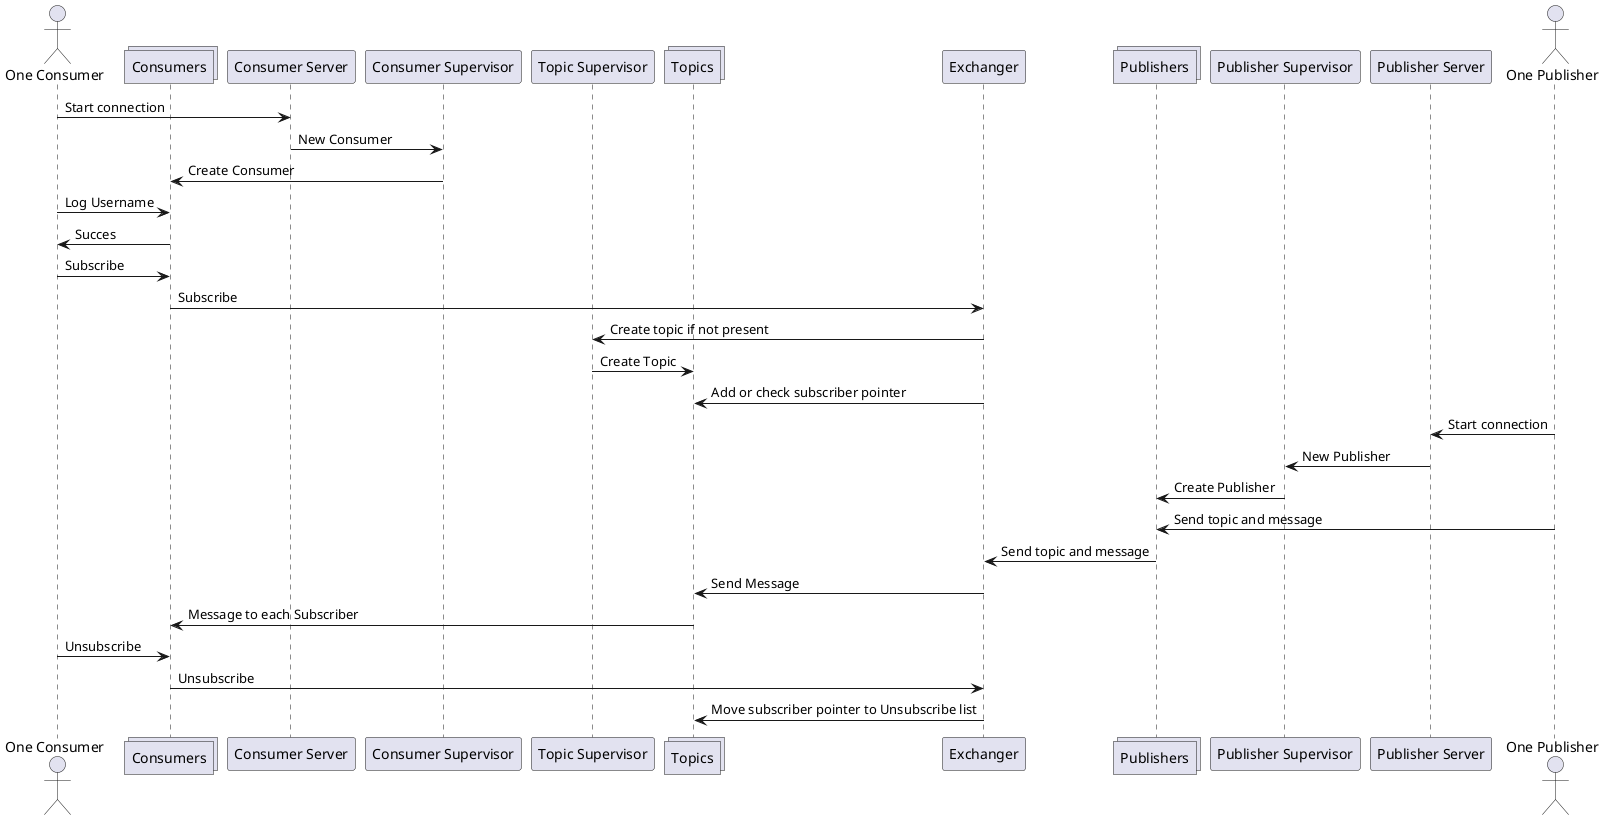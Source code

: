 @startuml
actor  "One Consumer" as OC
collections "Consumers" as C
participant "Consumer Server" as CSer
participant "Consumer Supervisor" as CS

participant "Publisher Supervisor" as PS



participant "Topic Supervisor" as TS
collections "Topics" as T
collections "Publishers" as P
participant "Exchanger" as E

collections "Publishers" as P
participant "Publisher Supervisor" as PS
participant "Publisher Server" as PSer
actor  "One Publisher" as OP

OC -> CSer: Start connection
CSer -> CS: New Consumer
CS -> C: Create Consumer


OC -> C: Log Username
C -> OC: Succes
OC -> C: Subscribe
C -> E: Subscribe
E -> TS: Create topic if not present
TS -> T: Create Topic
E -> T: Add or check subscriber pointer


OP -> PSer: Start connection
PSer -> PS: New Publisher
PS -> P: Create Publisher
OP -> P: Send topic and message
P -> E:  Send topic and message


E -> T: Send Message

T -> C: Message to each Subscriber


OC -> C: Unsubscribe
C -> E: Unsubscribe 
E -> T: Move subscriber pointer to Unsubscribe list

@enduml